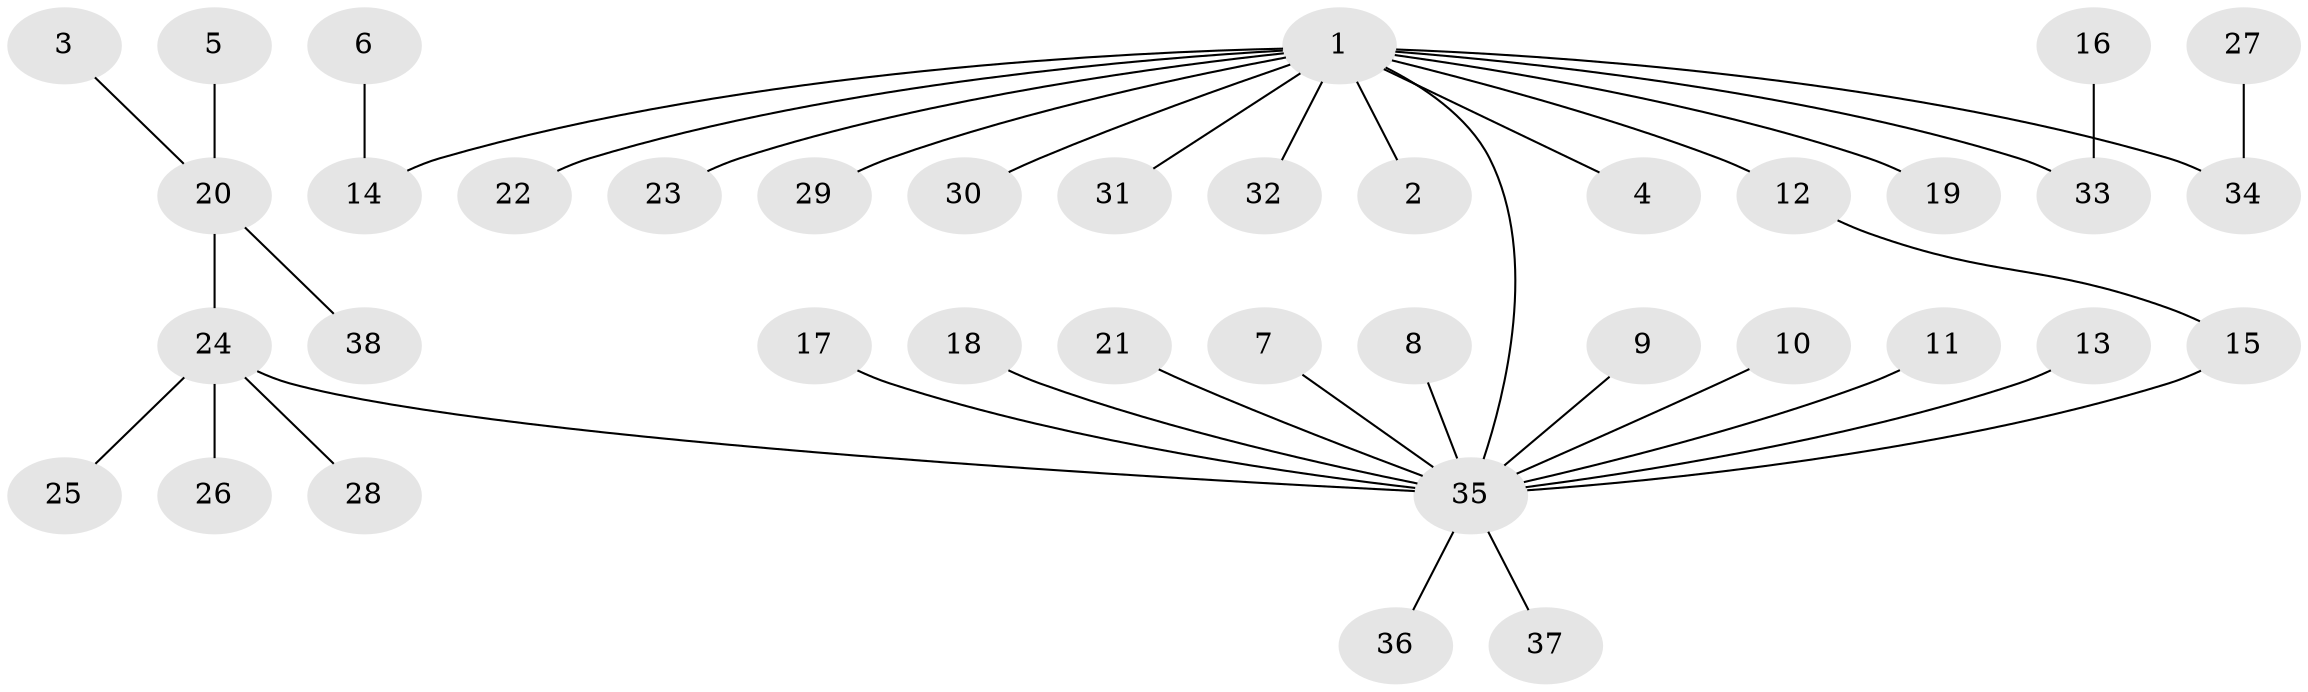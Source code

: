 // original degree distribution, {10: 0.013157894736842105, 7: 0.013157894736842105, 16: 0.013157894736842105, 6: 0.02631578947368421, 1: 0.6447368421052632, 2: 0.14473684210526316, 3: 0.11842105263157894, 5: 0.013157894736842105, 4: 0.013157894736842105}
// Generated by graph-tools (version 1.1) at 2025/46/03/06/25 01:46:56]
// undirected, 38 vertices, 38 edges
graph export_dot {
graph [start="1"]
  node [color=gray90,style=filled];
  1;
  2;
  3;
  4;
  5;
  6;
  7;
  8;
  9;
  10;
  11;
  12;
  13;
  14;
  15;
  16;
  17;
  18;
  19;
  20;
  21;
  22;
  23;
  24;
  25;
  26;
  27;
  28;
  29;
  30;
  31;
  32;
  33;
  34;
  35;
  36;
  37;
  38;
  1 -- 2 [weight=1.0];
  1 -- 4 [weight=1.0];
  1 -- 12 [weight=1.0];
  1 -- 14 [weight=1.0];
  1 -- 19 [weight=1.0];
  1 -- 22 [weight=1.0];
  1 -- 23 [weight=1.0];
  1 -- 29 [weight=1.0];
  1 -- 30 [weight=1.0];
  1 -- 31 [weight=1.0];
  1 -- 32 [weight=1.0];
  1 -- 33 [weight=1.0];
  1 -- 34 [weight=1.0];
  1 -- 35 [weight=1.0];
  3 -- 20 [weight=1.0];
  5 -- 20 [weight=1.0];
  6 -- 14 [weight=1.0];
  7 -- 35 [weight=1.0];
  8 -- 35 [weight=1.0];
  9 -- 35 [weight=1.0];
  10 -- 35 [weight=1.0];
  11 -- 35 [weight=1.0];
  12 -- 15 [weight=1.0];
  13 -- 35 [weight=1.0];
  15 -- 35 [weight=1.0];
  16 -- 33 [weight=1.0];
  17 -- 35 [weight=1.0];
  18 -- 35 [weight=1.0];
  20 -- 24 [weight=1.0];
  20 -- 38 [weight=1.0];
  21 -- 35 [weight=1.0];
  24 -- 25 [weight=1.0];
  24 -- 26 [weight=1.0];
  24 -- 28 [weight=1.0];
  24 -- 35 [weight=1.0];
  27 -- 34 [weight=1.0];
  35 -- 36 [weight=1.0];
  35 -- 37 [weight=1.0];
}
